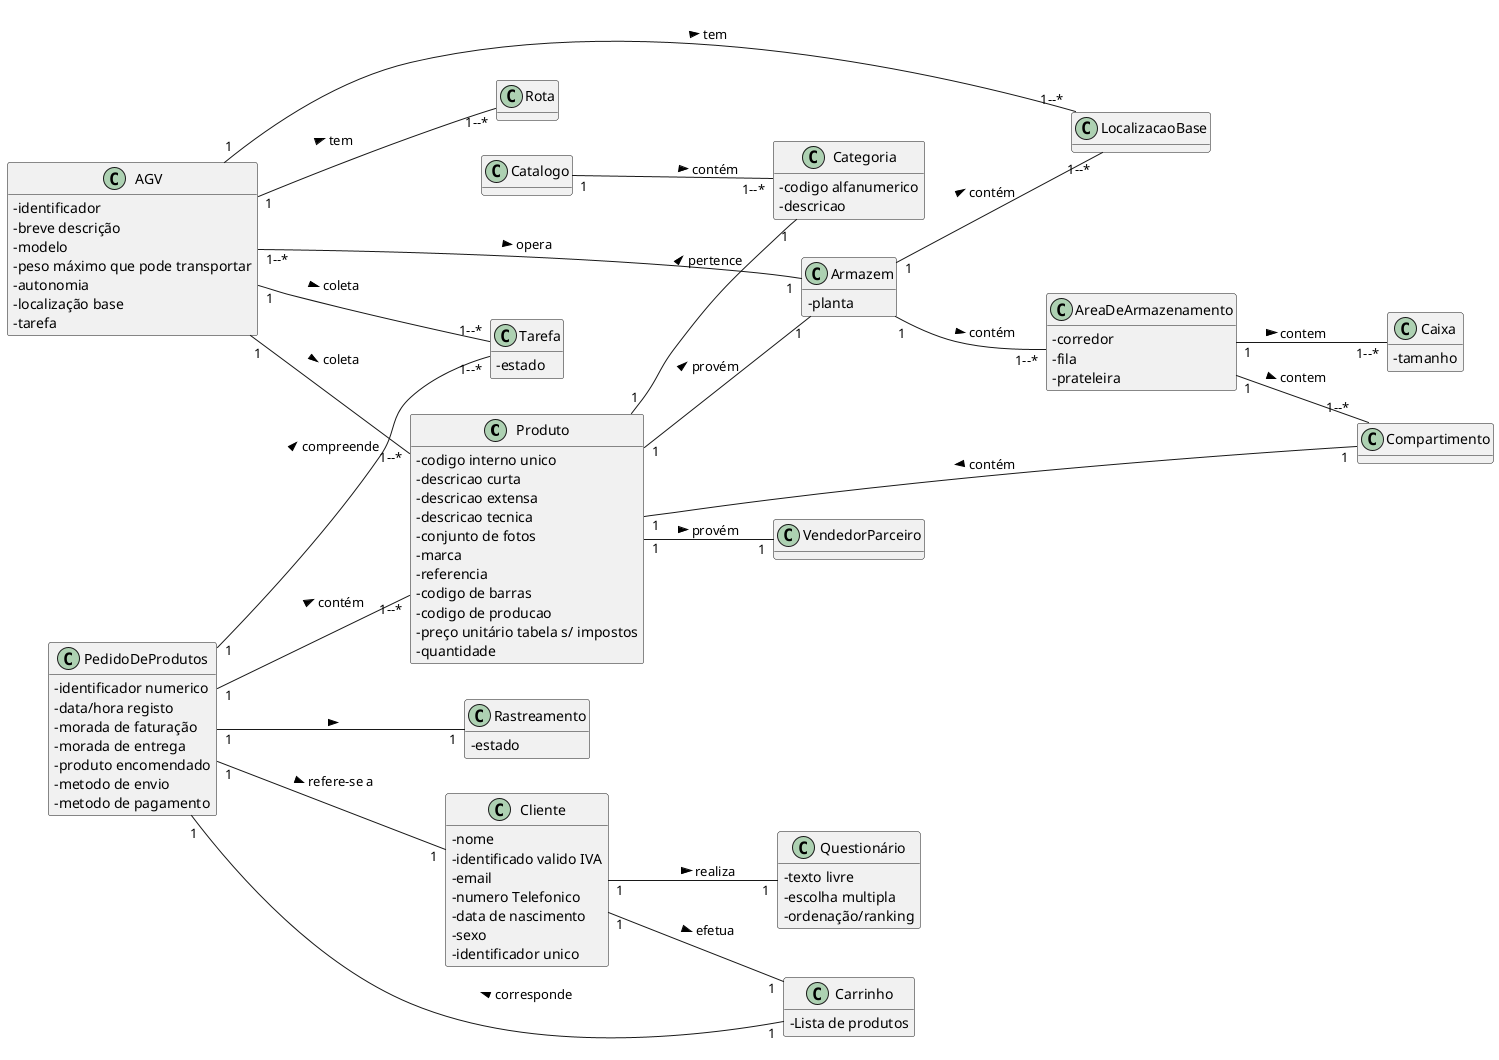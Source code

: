 @startuml
'https://plantuml.com/class-diagram

hide methods
left to right direction
skinparam classAttributeIconSize 0

class Produto {
- codigo interno unico
- descricao curta
- descricao extensa
- descricao tecnica
- conjunto de fotos
- marca
- referencia
- codigo de barras
- codigo de producao
- preço unitário tabela s/ impostos
- quantidade
}

class Categoria{
- codigo alfanumerico
- descricao
}

class Armazem{
- planta
}

class AreaDeArmazenamento{
- corredor
- fila
- prateleira
}

class Compartimento{}

class Caixa{
- tamanho
}

class Catalogo{}

class Cliente{
- nome
- identificado valido IVA
- email
- numero Telefonico
- data de nascimento
- sexo
- endereço(s) cobrança
- endereço(s) entrega
- identificador unico
}

class PedidoDeProdutos{
- identificador numerico
- data/hora registo
- morada de faturação
- morada de entrega
- produto encomendado
- metodo de envio
- metodo de pagamento
}

class Carrinho{
-Lista de produtos
}

class Rastreamento{
- estado
}

class Questionário {
- texto livre
- escolha multipla
- ordenação/ranking
}

class AGV{
- identificador
- breve descrição
- modelo
- peso máximo que pode transportar
- autonomia
- localização base
- tarefa
}

class Tarefa{
-estado
}

class VendedorParceiro{}

class Rota{}

class LocalizacaoBase {}



AGV "1--*" -- "1" Armazem : opera >
AGV "1" -- "1--*" Produto : coleta >
AGV "1" -- "1--*" Tarefa : coleta >
AGV "1" -- "1--*" Rota : tem >
AGV "1" -- "1--*" LocalizacaoBase : tem >

Armazem "1" -- "1--*" AreaDeArmazenamento : contém >
Armazem "1" -- "1--*" LocalizacaoBase : contém >

AreaDeArmazenamento "1" -- "1--*" Caixa : contem >
AreaDeArmazenamento "1" -- "1--*" Compartimento : contem >

Carrinho "1" -- "1" PedidoDeProdutos : corresponde >

Catalogo "1" -- "1--*" Categoria : contém >

Cliente "1" -- "1" Carrinho : efetua >
Cliente "1" -- "1" Questionário : realiza >

Compartimento "1" -- "1" Produto : contém >

PedidoDeProdutos "1" -- "1--*" Produto : contém >
PedidoDeProdutos "1" -- "1" Rastreamento : >
PedidoDeProdutos "1" -- "1" Cliente : refere-se a >
PedidoDeProdutos "1" -- "1--*" Tarefa : compreende >

Produto "1" -- "1" Categoria : pertence >
Produto "1" -- "1" Armazem : provém >
Produto "1" -- "1" VendedorParceiro : provém >

@enduml
